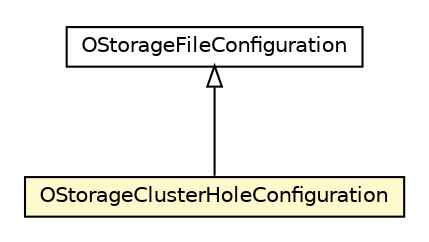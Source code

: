 #!/usr/local/bin/dot
#
# Class diagram 
# Generated by UMLGraph version R5_6-24-gf6e263 (http://www.umlgraph.org/)
#

digraph G {
	edge [fontname="Helvetica",fontsize=10,labelfontname="Helvetica",labelfontsize=10];
	node [fontname="Helvetica",fontsize=10,shape=plaintext];
	nodesep=0.25;
	ranksep=0.5;
	// com.orientechnologies.orient.core.config.OStorageClusterHoleConfiguration
	c6923860 [label=<<table title="com.orientechnologies.orient.core.config.OStorageClusterHoleConfiguration" border="0" cellborder="1" cellspacing="0" cellpadding="2" port="p" bgcolor="lemonChiffon" href="./OStorageClusterHoleConfiguration.html">
		<tr><td><table border="0" cellspacing="0" cellpadding="1">
<tr><td align="center" balign="center"> OStorageClusterHoleConfiguration </td></tr>
		</table></td></tr>
		</table>>, URL="./OStorageClusterHoleConfiguration.html", fontname="Helvetica", fontcolor="black", fontsize=10.0];
	// com.orientechnologies.orient.core.config.OStorageFileConfiguration
	c6923867 [label=<<table title="com.orientechnologies.orient.core.config.OStorageFileConfiguration" border="0" cellborder="1" cellspacing="0" cellpadding="2" port="p" href="./OStorageFileConfiguration.html">
		<tr><td><table border="0" cellspacing="0" cellpadding="1">
<tr><td align="center" balign="center"> OStorageFileConfiguration </td></tr>
		</table></td></tr>
		</table>>, URL="./OStorageFileConfiguration.html", fontname="Helvetica", fontcolor="black", fontsize=10.0];
	//com.orientechnologies.orient.core.config.OStorageClusterHoleConfiguration extends com.orientechnologies.orient.core.config.OStorageFileConfiguration
	c6923867:p -> c6923860:p [dir=back,arrowtail=empty];
}

